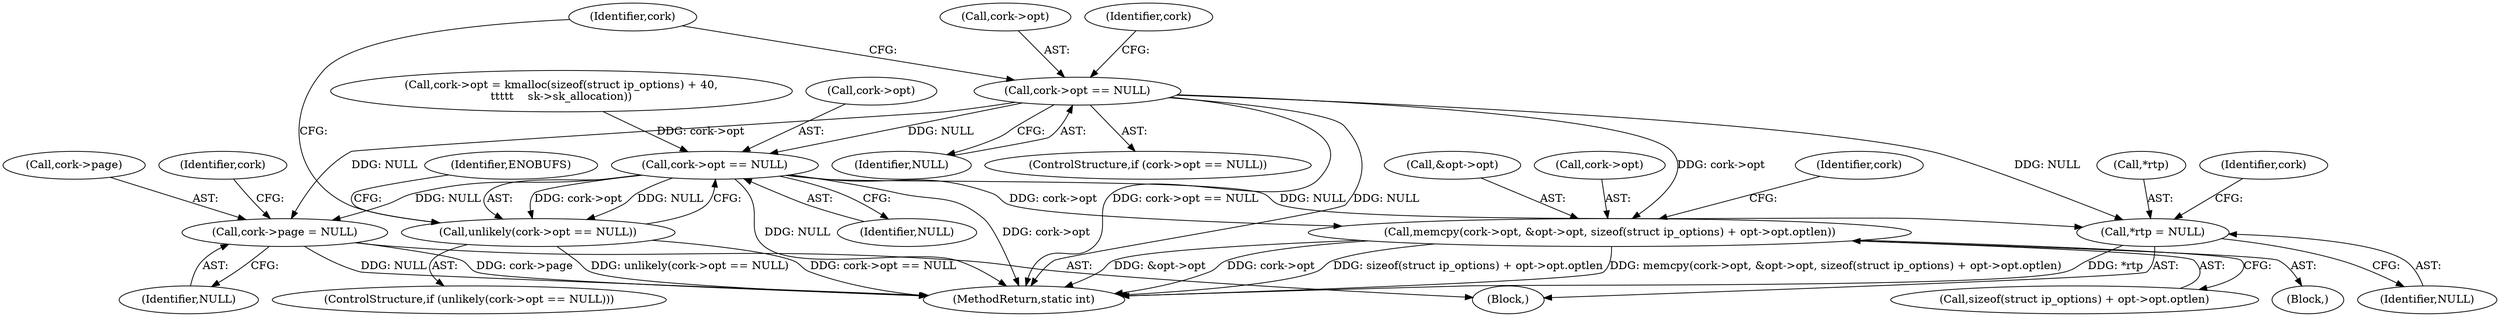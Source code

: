 digraph "0_linux_f6d8bd051c391c1c0458a30b2a7abcd939329259_24@pointer" {
"1000124" [label="(Call,cork->opt == NULL)"];
"1000144" [label="(Call,cork->opt == NULL)"];
"1000143" [label="(Call,unlikely(cork->opt == NULL))"];
"1000152" [label="(Call,memcpy(cork->opt, &opt->opt, sizeof(struct ip_options) + opt->opt.optlen))"];
"1000191" [label="(Call,*rtp = NULL)"];
"1000238" [label="(Call,cork->page = NULL)"];
"1000197" [label="(Identifier,cork)"];
"1000242" [label="(Identifier,NULL)"];
"1000250" [label="(MethodReturn,static int)"];
"1000128" [label="(Identifier,NULL)"];
"1000122" [label="(Block,)"];
"1000151" [label="(Identifier,ENOBUFS)"];
"1000191" [label="(Call,*rtp = NULL)"];
"1000130" [label="(Call,cork->opt = kmalloc(sizeof(struct ip_options) + 40,\n\t\t\t\t\t    sk->sk_allocation))"];
"1000143" [label="(Call,unlikely(cork->opt == NULL))"];
"1000194" [label="(Identifier,NULL)"];
"1000142" [label="(ControlStructure,if (unlikely(cork->opt == NULL)))"];
"1000156" [label="(Call,&opt->opt)"];
"1000148" [label="(Identifier,NULL)"];
"1000160" [label="(Call,sizeof(struct ip_options) + opt->opt.optlen)"];
"1000124" [label="(Call,cork->opt == NULL)"];
"1000245" [label="(Identifier,cork)"];
"1000153" [label="(Call,cork->opt)"];
"1000107" [label="(Block,)"];
"1000125" [label="(Call,cork->opt)"];
"1000238" [label="(Call,cork->page = NULL)"];
"1000154" [label="(Identifier,cork)"];
"1000192" [label="(Call,*rtp)"];
"1000132" [label="(Identifier,cork)"];
"1000152" [label="(Call,memcpy(cork->opt, &opt->opt, sizeof(struct ip_options) + opt->opt.optlen))"];
"1000170" [label="(Identifier,cork)"];
"1000145" [label="(Call,cork->opt)"];
"1000123" [label="(ControlStructure,if (cork->opt == NULL))"];
"1000239" [label="(Call,cork->page)"];
"1000144" [label="(Call,cork->opt == NULL)"];
"1000124" -> "1000123"  [label="AST: "];
"1000124" -> "1000128"  [label="CFG: "];
"1000125" -> "1000124"  [label="AST: "];
"1000128" -> "1000124"  [label="AST: "];
"1000132" -> "1000124"  [label="CFG: "];
"1000154" -> "1000124"  [label="CFG: "];
"1000124" -> "1000250"  [label="DDG: NULL"];
"1000124" -> "1000250"  [label="DDG: cork->opt == NULL"];
"1000124" -> "1000144"  [label="DDG: NULL"];
"1000124" -> "1000152"  [label="DDG: cork->opt"];
"1000124" -> "1000191"  [label="DDG: NULL"];
"1000124" -> "1000238"  [label="DDG: NULL"];
"1000144" -> "1000143"  [label="AST: "];
"1000144" -> "1000148"  [label="CFG: "];
"1000145" -> "1000144"  [label="AST: "];
"1000148" -> "1000144"  [label="AST: "];
"1000143" -> "1000144"  [label="CFG: "];
"1000144" -> "1000250"  [label="DDG: NULL"];
"1000144" -> "1000250"  [label="DDG: cork->opt"];
"1000144" -> "1000143"  [label="DDG: cork->opt"];
"1000144" -> "1000143"  [label="DDG: NULL"];
"1000130" -> "1000144"  [label="DDG: cork->opt"];
"1000144" -> "1000152"  [label="DDG: cork->opt"];
"1000144" -> "1000191"  [label="DDG: NULL"];
"1000144" -> "1000238"  [label="DDG: NULL"];
"1000143" -> "1000142"  [label="AST: "];
"1000151" -> "1000143"  [label="CFG: "];
"1000154" -> "1000143"  [label="CFG: "];
"1000143" -> "1000250"  [label="DDG: cork->opt == NULL"];
"1000143" -> "1000250"  [label="DDG: unlikely(cork->opt == NULL)"];
"1000152" -> "1000122"  [label="AST: "];
"1000152" -> "1000160"  [label="CFG: "];
"1000153" -> "1000152"  [label="AST: "];
"1000156" -> "1000152"  [label="AST: "];
"1000160" -> "1000152"  [label="AST: "];
"1000170" -> "1000152"  [label="CFG: "];
"1000152" -> "1000250"  [label="DDG: cork->opt"];
"1000152" -> "1000250"  [label="DDG: sizeof(struct ip_options) + opt->opt.optlen"];
"1000152" -> "1000250"  [label="DDG: memcpy(cork->opt, &opt->opt, sizeof(struct ip_options) + opt->opt.optlen)"];
"1000152" -> "1000250"  [label="DDG: &opt->opt"];
"1000191" -> "1000107"  [label="AST: "];
"1000191" -> "1000194"  [label="CFG: "];
"1000192" -> "1000191"  [label="AST: "];
"1000194" -> "1000191"  [label="AST: "];
"1000197" -> "1000191"  [label="CFG: "];
"1000191" -> "1000250"  [label="DDG: *rtp"];
"1000238" -> "1000107"  [label="AST: "];
"1000238" -> "1000242"  [label="CFG: "];
"1000239" -> "1000238"  [label="AST: "];
"1000242" -> "1000238"  [label="AST: "];
"1000245" -> "1000238"  [label="CFG: "];
"1000238" -> "1000250"  [label="DDG: cork->page"];
"1000238" -> "1000250"  [label="DDG: NULL"];
}
